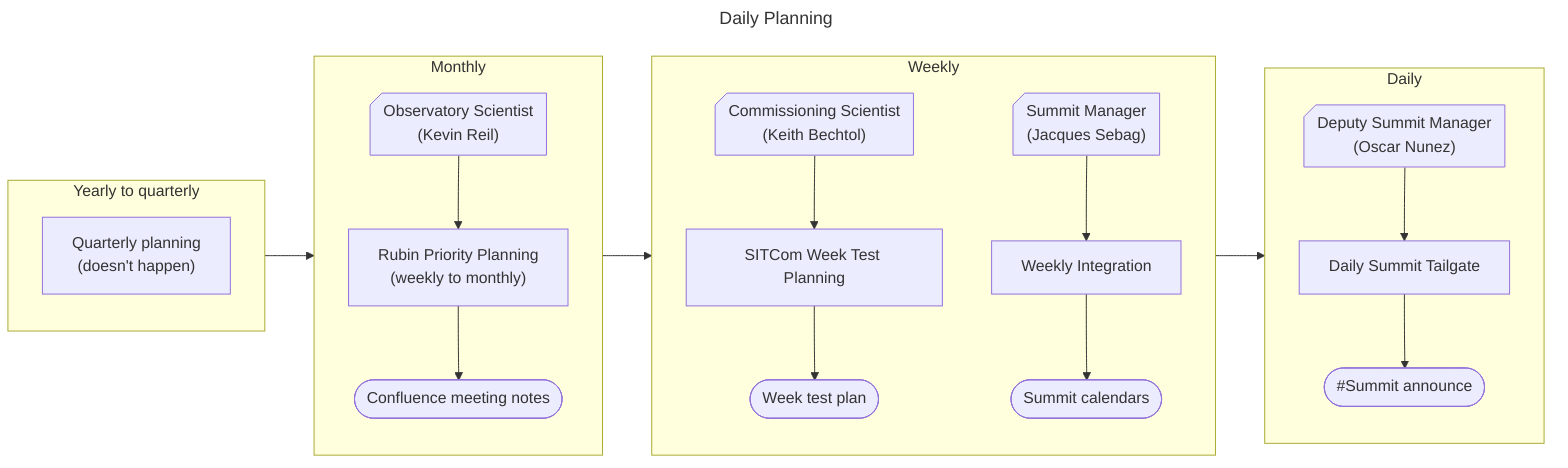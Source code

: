 ---
title: "Daily Planning"
---
flowchart LR
Quarterly --> Monthly
 Monthly --> Weekly
  Weekly --> Daily
subgraph Quarterly [Yearly to quarterly]
   direction TB
   q1["Quarterly planning<br>(doesn't happen)"]
   end
subgraph Monthly
   direction TB
   M0@{ shape: notch-rect, label: "Observatory Scientist<br>(Kevin Reil)"}
   M1["Rubin Priority Planning<br>(weekly to monthly)"]
   M4@{ shape: pill, label: Confluence meeting notes}
   M0 --> M1
   M1 --> M4
   end
subgraph Weekly
   direction TB
   M5@{ shape: notch-rect, label: "Commissioning Scientist<br>(Keith Bechtol)"}
   M2[ SITCom Week Test Planning]
   M3@{ shape: pill, label: Week test plan}
   M5 --> M2
   M2 --> M3
   
   W0@{ shape: notch-rect, label: "Summit Manager<br>(Jacques Sebag)"}
   W1[Weekly Integration]
   W2@{ shape: pill, label: Summit calendars }
   W0 --> W1
   W1 --> W2
   end
subgraph Daily
   direction TB
   D0@{ shape:  notch-rect, label: "Deputy Summit Manager<br>(Oscar Nunez)"}
   D1[Daily Summit Tailgate]
   D2@{ shape: pill, label: "#Summit announce" }
   D0 --> D1
   D1 --> D2
   end
